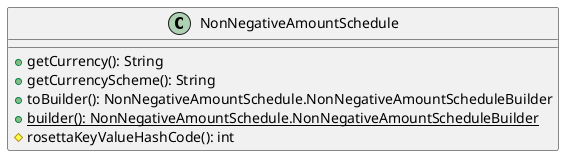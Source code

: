 @startuml

    class NonNegativeAmountSchedule [[NonNegativeAmountSchedule.html]] {
        +getCurrency(): String
        +getCurrencyScheme(): String
        +toBuilder(): NonNegativeAmountSchedule.NonNegativeAmountScheduleBuilder
        {static} +builder(): NonNegativeAmountSchedule.NonNegativeAmountScheduleBuilder
        #rosettaKeyValueHashCode(): int
    }

@enduml

